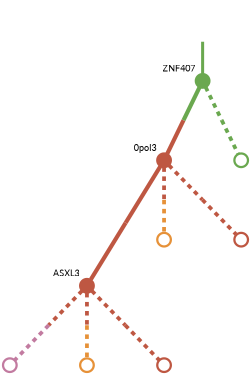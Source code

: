 strict digraph  {
graph[splines=false]; nodesep=0.7; rankdir=TB; ranksep=0.6; forcelabels=true; dpi=600; size=2.5;
0 [color="#6aa84fff", fillcolor="#6aa84fff", fixedsize=true, fontname=Lato, fontsize="12pt", height="0.25", label="", penwidth=3, shape=circle, style=filled, xlabel=ZNF407];
2 [color="#be5742ff", fillcolor="#be5742ff", fixedsize=true, fontname=Lato, fontsize="12pt", height="0.25", label="", penwidth=3, shape=circle, style=filled, xlabel="0pol3"];
3 [color="#6aa84fff", fillcolor="#6aa84fff", fixedsize=true, fontname=Lato, fontsize="12pt", height="0.25", label="", penwidth=3, shape=circle, style=solid, xlabel=""];
1 [color="#be5742ff", fillcolor="#be5742ff", fixedsize=true, fontname=Lato, fontsize="12pt", height="0.25", label="", penwidth=3, shape=circle, style=filled, xlabel=ASXL3];
4 [color="#c27ba0ff", fillcolor="#c27ba0ff", fixedsize=true, fontname=Lato, fontsize="12pt", height="0.25", label="", penwidth=3, shape=circle, style=solid, xlabel=""];
6 [color="#e69138ff", fillcolor="#e69138ff", fixedsize=true, fontname=Lato, fontsize="12pt", height="0.25", label="", penwidth=3, shape=circle, style=solid, xlabel=""];
8 [color="#be5742ff", fillcolor="#be5742ff", fixedsize=true, fontname=Lato, fontsize="12pt", height="0.25", label="", penwidth=3, shape=circle, style=solid, xlabel=""];
5 [color="#e69138ff", fillcolor="#e69138ff", fixedsize=true, fontname=Lato, fontsize="12pt", height="0.25", label="", penwidth=3, shape=circle, style=solid, xlabel=""];
7 [color="#be5742ff", fillcolor="#be5742ff", fixedsize=true, fontname=Lato, fontsize="12pt", height="0.25", label="", penwidth=3, shape=circle, style=solid, xlabel=""];
normal [label="", penwidth=3, style=invis, xlabel=ZNF407];
0 -> 2  [arrowsize=0, color="#6aa84fff;0.5:#be5742ff", minlen="2.0", penwidth="5.5", style=solid];
0 -> 3  [arrowsize=0, color="#6aa84fff;0.5:#6aa84fff", minlen="2.0", penwidth=5, style=dashed];
2 -> 1  [arrowsize=0, color="#be5742ff;0.5:#be5742ff", minlen="3.0", penwidth="5.5", style=solid];
2 -> 5  [arrowsize=0, color="#be5742ff;0.5:#e69138ff", minlen="2.0", penwidth=5, style=dashed];
2 -> 7  [arrowsize=0, color="#be5742ff;0.5:#be5742ff", minlen="2.0", penwidth=5, style=dashed];
1 -> 4  [arrowsize=0, color="#be5742ff;0.5:#c27ba0ff", minlen="2.0", penwidth=5, style=dashed];
1 -> 6  [arrowsize=0, color="#be5742ff;0.5:#e69138ff", minlen="2.0", penwidth=5, style=dashed];
1 -> 8  [arrowsize=0, color="#be5742ff;0.5:#be5742ff", minlen="2.0", penwidth=5, style=dashed];
normal -> 0  [arrowsize=0, color="#6aa84fff", label="", penwidth=4, style=solid];
}
